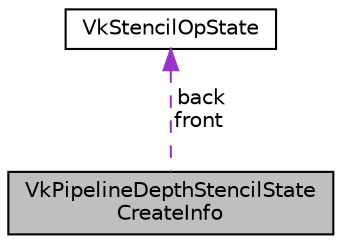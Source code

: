 digraph "VkPipelineDepthStencilStateCreateInfo"
{
 // LATEX_PDF_SIZE
  edge [fontname="Helvetica",fontsize="10",labelfontname="Helvetica",labelfontsize="10"];
  node [fontname="Helvetica",fontsize="10",shape=record];
  Node1 [label="VkPipelineDepthStencilState\lCreateInfo",height=0.2,width=0.4,color="black", fillcolor="grey75", style="filled", fontcolor="black",tooltip=" "];
  Node2 -> Node1 [dir="back",color="darkorchid3",fontsize="10",style="dashed",label=" back\nfront" ];
  Node2 [label="VkStencilOpState",height=0.2,width=0.4,color="black", fillcolor="white", style="filled",URL="$structVkStencilOpState.html",tooltip=" "];
}
